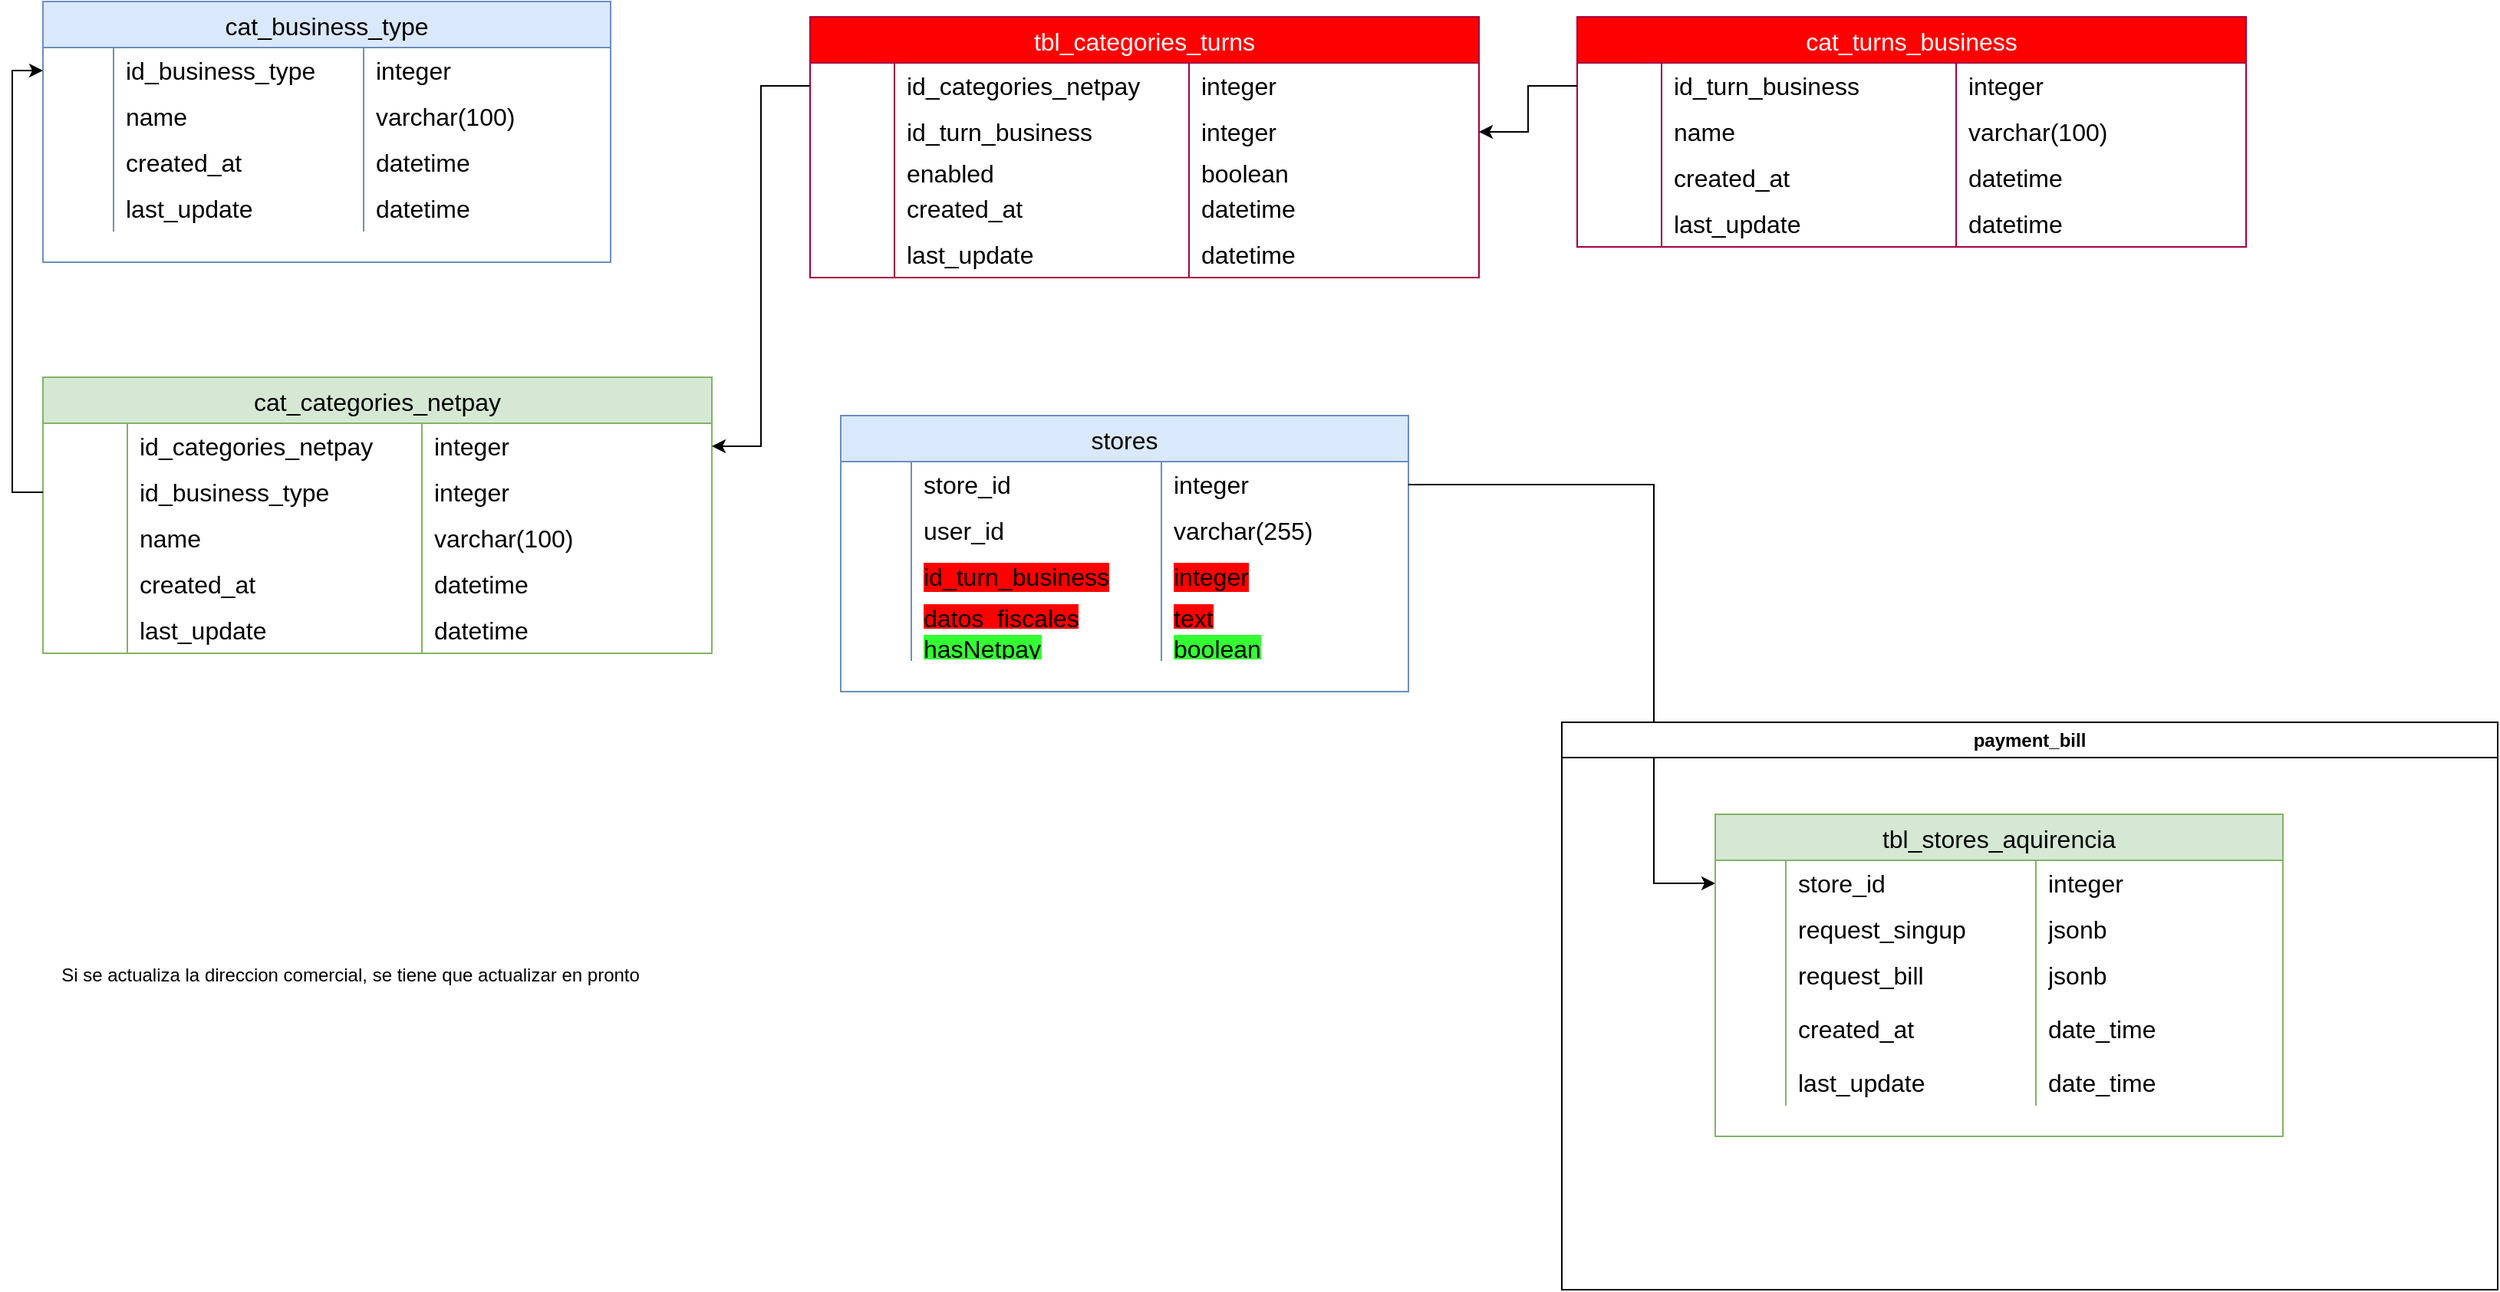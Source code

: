 <mxfile version="24.5.3" type="github">
  <diagram name="Página-1" id="sR-9Ipz1DtobjVX7vWEs">
    <mxGraphModel dx="2304" dy="1246" grid="1" gridSize="10" guides="1" tooltips="1" connect="1" arrows="1" fold="1" page="1" pageScale="1" pageWidth="827" pageHeight="1169" math="0" shadow="0">
      <root>
        <mxCell id="0" />
        <mxCell id="1" parent="0" />
        <mxCell id="05YtGx7H-CWME4nsVqSi-1" value="cat_business_type" style="shape=table;startSize=30;container=1;collapsible=0;childLayout=tableLayout;fixedRows=1;rowLines=0;fontStyle=0;strokeColor=#6c8ebf;fontSize=16;fillColor=#dae8fc;" vertex="1" parent="1">
          <mxGeometry x="40" y="160" width="370" height="170" as="geometry" />
        </mxCell>
        <mxCell id="05YtGx7H-CWME4nsVqSi-2" value="" style="shape=tableRow;horizontal=0;startSize=0;swimlaneHead=0;swimlaneBody=0;top=0;left=0;bottom=0;right=0;collapsible=0;dropTarget=0;fillColor=none;points=[[0,0.5],[1,0.5]];portConstraint=eastwest;strokeColor=inherit;fontSize=16;" vertex="1" parent="05YtGx7H-CWME4nsVqSi-1">
          <mxGeometry y="30" width="370" height="30" as="geometry" />
        </mxCell>
        <mxCell id="05YtGx7H-CWME4nsVqSi-3" value="" style="shape=partialRectangle;html=1;whiteSpace=wrap;connectable=0;fillColor=none;top=0;left=0;bottom=0;right=0;overflow=hidden;pointerEvents=1;strokeColor=inherit;fontSize=16;" vertex="1" parent="05YtGx7H-CWME4nsVqSi-2">
          <mxGeometry width="46" height="30" as="geometry">
            <mxRectangle width="46" height="30" as="alternateBounds" />
          </mxGeometry>
        </mxCell>
        <mxCell id="05YtGx7H-CWME4nsVqSi-4" value="id_business_type" style="shape=partialRectangle;html=1;whiteSpace=wrap;connectable=0;fillColor=none;top=0;left=0;bottom=0;right=0;align=left;spacingLeft=6;overflow=hidden;strokeColor=inherit;fontSize=16;" vertex="1" parent="05YtGx7H-CWME4nsVqSi-2">
          <mxGeometry x="46" width="163" height="30" as="geometry">
            <mxRectangle width="163" height="30" as="alternateBounds" />
          </mxGeometry>
        </mxCell>
        <mxCell id="05YtGx7H-CWME4nsVqSi-11" value="integer" style="shape=partialRectangle;html=1;whiteSpace=wrap;connectable=0;fillColor=none;top=0;left=0;bottom=0;right=0;align=left;spacingLeft=6;overflow=hidden;strokeColor=inherit;fontSize=16;" vertex="1" parent="05YtGx7H-CWME4nsVqSi-2">
          <mxGeometry x="209" width="161" height="30" as="geometry">
            <mxRectangle width="161" height="30" as="alternateBounds" />
          </mxGeometry>
        </mxCell>
        <mxCell id="05YtGx7H-CWME4nsVqSi-5" value="" style="shape=tableRow;horizontal=0;startSize=0;swimlaneHead=0;swimlaneBody=0;top=0;left=0;bottom=0;right=0;collapsible=0;dropTarget=0;fillColor=none;points=[[0,0.5],[1,0.5]];portConstraint=eastwest;strokeColor=inherit;fontSize=16;" vertex="1" parent="05YtGx7H-CWME4nsVqSi-1">
          <mxGeometry y="60" width="370" height="30" as="geometry" />
        </mxCell>
        <mxCell id="05YtGx7H-CWME4nsVqSi-6" value="" style="shape=partialRectangle;html=1;whiteSpace=wrap;connectable=0;fillColor=none;top=0;left=0;bottom=0;right=0;overflow=hidden;strokeColor=inherit;fontSize=16;" vertex="1" parent="05YtGx7H-CWME4nsVqSi-5">
          <mxGeometry width="46" height="30" as="geometry">
            <mxRectangle width="46" height="30" as="alternateBounds" />
          </mxGeometry>
        </mxCell>
        <mxCell id="05YtGx7H-CWME4nsVqSi-7" value="name" style="shape=partialRectangle;html=1;whiteSpace=wrap;connectable=0;fillColor=none;top=0;left=0;bottom=0;right=0;align=left;spacingLeft=6;overflow=hidden;strokeColor=inherit;fontSize=16;" vertex="1" parent="05YtGx7H-CWME4nsVqSi-5">
          <mxGeometry x="46" width="163" height="30" as="geometry">
            <mxRectangle width="163" height="30" as="alternateBounds" />
          </mxGeometry>
        </mxCell>
        <mxCell id="05YtGx7H-CWME4nsVqSi-12" value="varchar(100)" style="shape=partialRectangle;html=1;whiteSpace=wrap;connectable=0;fillColor=none;top=0;left=0;bottom=0;right=0;align=left;spacingLeft=6;overflow=hidden;strokeColor=inherit;fontSize=16;" vertex="1" parent="05YtGx7H-CWME4nsVqSi-5">
          <mxGeometry x="209" width="161" height="30" as="geometry">
            <mxRectangle width="161" height="30" as="alternateBounds" />
          </mxGeometry>
        </mxCell>
        <mxCell id="05YtGx7H-CWME4nsVqSi-8" value="" style="shape=tableRow;horizontal=0;startSize=0;swimlaneHead=0;swimlaneBody=0;top=0;left=0;bottom=0;right=0;collapsible=0;dropTarget=0;fillColor=none;points=[[0,0.5],[1,0.5]];portConstraint=eastwest;strokeColor=inherit;fontSize=16;" vertex="1" parent="05YtGx7H-CWME4nsVqSi-1">
          <mxGeometry y="90" width="370" height="30" as="geometry" />
        </mxCell>
        <mxCell id="05YtGx7H-CWME4nsVqSi-9" value="" style="shape=partialRectangle;html=1;whiteSpace=wrap;connectable=0;fillColor=none;top=0;left=0;bottom=0;right=0;overflow=hidden;strokeColor=inherit;fontSize=16;" vertex="1" parent="05YtGx7H-CWME4nsVqSi-8">
          <mxGeometry width="46" height="30" as="geometry">
            <mxRectangle width="46" height="30" as="alternateBounds" />
          </mxGeometry>
        </mxCell>
        <mxCell id="05YtGx7H-CWME4nsVqSi-10" value="created_at" style="shape=partialRectangle;html=1;whiteSpace=wrap;connectable=0;fillColor=none;top=0;left=0;bottom=0;right=0;align=left;spacingLeft=6;overflow=hidden;strokeColor=inherit;fontSize=16;" vertex="1" parent="05YtGx7H-CWME4nsVqSi-8">
          <mxGeometry x="46" width="163" height="30" as="geometry">
            <mxRectangle width="163" height="30" as="alternateBounds" />
          </mxGeometry>
        </mxCell>
        <mxCell id="05YtGx7H-CWME4nsVqSi-13" value="datetime" style="shape=partialRectangle;html=1;whiteSpace=wrap;connectable=0;fillColor=none;top=0;left=0;bottom=0;right=0;align=left;spacingLeft=6;overflow=hidden;strokeColor=inherit;fontSize=16;" vertex="1" parent="05YtGx7H-CWME4nsVqSi-8">
          <mxGeometry x="209" width="161" height="30" as="geometry">
            <mxRectangle width="161" height="30" as="alternateBounds" />
          </mxGeometry>
        </mxCell>
        <mxCell id="05YtGx7H-CWME4nsVqSi-14" style="shape=tableRow;horizontal=0;startSize=0;swimlaneHead=0;swimlaneBody=0;top=0;left=0;bottom=0;right=0;collapsible=0;dropTarget=0;fillColor=none;points=[[0,0.5],[1,0.5]];portConstraint=eastwest;strokeColor=inherit;fontSize=16;" vertex="1" parent="05YtGx7H-CWME4nsVqSi-1">
          <mxGeometry y="120" width="370" height="30" as="geometry" />
        </mxCell>
        <mxCell id="05YtGx7H-CWME4nsVqSi-15" style="shape=partialRectangle;html=1;whiteSpace=wrap;connectable=0;fillColor=none;top=0;left=0;bottom=0;right=0;overflow=hidden;strokeColor=inherit;fontSize=16;" vertex="1" parent="05YtGx7H-CWME4nsVqSi-14">
          <mxGeometry width="46" height="30" as="geometry">
            <mxRectangle width="46" height="30" as="alternateBounds" />
          </mxGeometry>
        </mxCell>
        <mxCell id="05YtGx7H-CWME4nsVqSi-16" value="last_update" style="shape=partialRectangle;html=1;whiteSpace=wrap;connectable=0;fillColor=none;top=0;left=0;bottom=0;right=0;align=left;spacingLeft=6;overflow=hidden;strokeColor=inherit;fontSize=16;" vertex="1" parent="05YtGx7H-CWME4nsVqSi-14">
          <mxGeometry x="46" width="163" height="30" as="geometry">
            <mxRectangle width="163" height="30" as="alternateBounds" />
          </mxGeometry>
        </mxCell>
        <mxCell id="05YtGx7H-CWME4nsVqSi-17" value="datetime" style="shape=partialRectangle;html=1;whiteSpace=wrap;connectable=0;fillColor=none;top=0;left=0;bottom=0;right=0;align=left;spacingLeft=6;overflow=hidden;strokeColor=inherit;fontSize=16;" vertex="1" parent="05YtGx7H-CWME4nsVqSi-14">
          <mxGeometry x="209" width="161" height="30" as="geometry">
            <mxRectangle width="161" height="30" as="alternateBounds" />
          </mxGeometry>
        </mxCell>
        <mxCell id="05YtGx7H-CWME4nsVqSi-18" value="cat_categories_netpay" style="shape=table;startSize=30;container=1;collapsible=0;childLayout=tableLayout;fixedRows=1;rowLines=0;fontStyle=0;strokeColor=#82b366;fontSize=16;fillColor=#d5e8d4;" vertex="1" parent="1">
          <mxGeometry x="40" y="405" width="436" height="180" as="geometry" />
        </mxCell>
        <mxCell id="05YtGx7H-CWME4nsVqSi-19" value="" style="shape=tableRow;horizontal=0;startSize=0;swimlaneHead=0;swimlaneBody=0;top=0;left=0;bottom=0;right=0;collapsible=0;dropTarget=0;fillColor=none;points=[[0,0.5],[1,0.5]];portConstraint=eastwest;strokeColor=inherit;fontSize=16;" vertex="1" parent="05YtGx7H-CWME4nsVqSi-18">
          <mxGeometry y="30" width="436" height="30" as="geometry" />
        </mxCell>
        <mxCell id="05YtGx7H-CWME4nsVqSi-20" value="" style="shape=partialRectangle;html=1;whiteSpace=wrap;connectable=0;fillColor=none;top=0;left=0;bottom=0;right=0;overflow=hidden;pointerEvents=1;strokeColor=inherit;fontSize=16;" vertex="1" parent="05YtGx7H-CWME4nsVqSi-19">
          <mxGeometry width="55" height="30" as="geometry">
            <mxRectangle width="55" height="30" as="alternateBounds" />
          </mxGeometry>
        </mxCell>
        <mxCell id="05YtGx7H-CWME4nsVqSi-21" value="id_categories_netpay" style="shape=partialRectangle;html=1;whiteSpace=wrap;connectable=0;fillColor=none;top=0;left=0;bottom=0;right=0;align=left;spacingLeft=6;overflow=hidden;strokeColor=inherit;fontSize=16;" vertex="1" parent="05YtGx7H-CWME4nsVqSi-19">
          <mxGeometry x="55" width="192" height="30" as="geometry">
            <mxRectangle width="192" height="30" as="alternateBounds" />
          </mxGeometry>
        </mxCell>
        <mxCell id="05YtGx7H-CWME4nsVqSi-22" value="integer" style="shape=partialRectangle;html=1;whiteSpace=wrap;connectable=0;fillColor=none;top=0;left=0;bottom=0;right=0;align=left;spacingLeft=6;overflow=hidden;strokeColor=inherit;fontSize=16;" vertex="1" parent="05YtGx7H-CWME4nsVqSi-19">
          <mxGeometry x="247" width="189" height="30" as="geometry">
            <mxRectangle width="189" height="30" as="alternateBounds" />
          </mxGeometry>
        </mxCell>
        <mxCell id="05YtGx7H-CWME4nsVqSi-35" style="shape=tableRow;horizontal=0;startSize=0;swimlaneHead=0;swimlaneBody=0;top=0;left=0;bottom=0;right=0;collapsible=0;dropTarget=0;fillColor=none;points=[[0,0.5],[1,0.5]];portConstraint=eastwest;strokeColor=inherit;fontSize=16;" vertex="1" parent="05YtGx7H-CWME4nsVqSi-18">
          <mxGeometry y="60" width="436" height="30" as="geometry" />
        </mxCell>
        <mxCell id="05YtGx7H-CWME4nsVqSi-36" style="shape=partialRectangle;html=1;whiteSpace=wrap;connectable=0;fillColor=none;top=0;left=0;bottom=0;right=0;overflow=hidden;pointerEvents=1;strokeColor=inherit;fontSize=16;" vertex="1" parent="05YtGx7H-CWME4nsVqSi-35">
          <mxGeometry width="55" height="30" as="geometry">
            <mxRectangle width="55" height="30" as="alternateBounds" />
          </mxGeometry>
        </mxCell>
        <mxCell id="05YtGx7H-CWME4nsVqSi-37" value="id_business_type" style="shape=partialRectangle;html=1;whiteSpace=wrap;connectable=0;fillColor=none;top=0;left=0;bottom=0;right=0;align=left;spacingLeft=6;overflow=hidden;strokeColor=inherit;fontSize=16;" vertex="1" parent="05YtGx7H-CWME4nsVqSi-35">
          <mxGeometry x="55" width="192" height="30" as="geometry">
            <mxRectangle width="192" height="30" as="alternateBounds" />
          </mxGeometry>
        </mxCell>
        <mxCell id="05YtGx7H-CWME4nsVqSi-38" value="integer" style="shape=partialRectangle;html=1;whiteSpace=wrap;connectable=0;fillColor=none;top=0;left=0;bottom=0;right=0;align=left;spacingLeft=6;overflow=hidden;strokeColor=inherit;fontSize=16;" vertex="1" parent="05YtGx7H-CWME4nsVqSi-35">
          <mxGeometry x="247" width="189" height="30" as="geometry">
            <mxRectangle width="189" height="30" as="alternateBounds" />
          </mxGeometry>
        </mxCell>
        <mxCell id="05YtGx7H-CWME4nsVqSi-23" value="" style="shape=tableRow;horizontal=0;startSize=0;swimlaneHead=0;swimlaneBody=0;top=0;left=0;bottom=0;right=0;collapsible=0;dropTarget=0;fillColor=none;points=[[0,0.5],[1,0.5]];portConstraint=eastwest;strokeColor=inherit;fontSize=16;" vertex="1" parent="05YtGx7H-CWME4nsVqSi-18">
          <mxGeometry y="90" width="436" height="30" as="geometry" />
        </mxCell>
        <mxCell id="05YtGx7H-CWME4nsVqSi-24" value="" style="shape=partialRectangle;html=1;whiteSpace=wrap;connectable=0;fillColor=none;top=0;left=0;bottom=0;right=0;overflow=hidden;strokeColor=inherit;fontSize=16;" vertex="1" parent="05YtGx7H-CWME4nsVqSi-23">
          <mxGeometry width="55" height="30" as="geometry">
            <mxRectangle width="55" height="30" as="alternateBounds" />
          </mxGeometry>
        </mxCell>
        <mxCell id="05YtGx7H-CWME4nsVqSi-25" value="name" style="shape=partialRectangle;html=1;whiteSpace=wrap;connectable=0;fillColor=none;top=0;left=0;bottom=0;right=0;align=left;spacingLeft=6;overflow=hidden;strokeColor=inherit;fontSize=16;" vertex="1" parent="05YtGx7H-CWME4nsVqSi-23">
          <mxGeometry x="55" width="192" height="30" as="geometry">
            <mxRectangle width="192" height="30" as="alternateBounds" />
          </mxGeometry>
        </mxCell>
        <mxCell id="05YtGx7H-CWME4nsVqSi-26" value="varchar(100)" style="shape=partialRectangle;html=1;whiteSpace=wrap;connectable=0;fillColor=none;top=0;left=0;bottom=0;right=0;align=left;spacingLeft=6;overflow=hidden;strokeColor=inherit;fontSize=16;" vertex="1" parent="05YtGx7H-CWME4nsVqSi-23">
          <mxGeometry x="247" width="189" height="30" as="geometry">
            <mxRectangle width="189" height="30" as="alternateBounds" />
          </mxGeometry>
        </mxCell>
        <mxCell id="05YtGx7H-CWME4nsVqSi-27" value="" style="shape=tableRow;horizontal=0;startSize=0;swimlaneHead=0;swimlaneBody=0;top=0;left=0;bottom=0;right=0;collapsible=0;dropTarget=0;fillColor=none;points=[[0,0.5],[1,0.5]];portConstraint=eastwest;strokeColor=inherit;fontSize=16;" vertex="1" parent="05YtGx7H-CWME4nsVqSi-18">
          <mxGeometry y="120" width="436" height="30" as="geometry" />
        </mxCell>
        <mxCell id="05YtGx7H-CWME4nsVqSi-28" value="" style="shape=partialRectangle;html=1;whiteSpace=wrap;connectable=0;fillColor=none;top=0;left=0;bottom=0;right=0;overflow=hidden;strokeColor=inherit;fontSize=16;" vertex="1" parent="05YtGx7H-CWME4nsVqSi-27">
          <mxGeometry width="55" height="30" as="geometry">
            <mxRectangle width="55" height="30" as="alternateBounds" />
          </mxGeometry>
        </mxCell>
        <mxCell id="05YtGx7H-CWME4nsVqSi-29" value="created_at" style="shape=partialRectangle;html=1;whiteSpace=wrap;connectable=0;fillColor=none;top=0;left=0;bottom=0;right=0;align=left;spacingLeft=6;overflow=hidden;strokeColor=inherit;fontSize=16;" vertex="1" parent="05YtGx7H-CWME4nsVqSi-27">
          <mxGeometry x="55" width="192" height="30" as="geometry">
            <mxRectangle width="192" height="30" as="alternateBounds" />
          </mxGeometry>
        </mxCell>
        <mxCell id="05YtGx7H-CWME4nsVqSi-30" value="datetime" style="shape=partialRectangle;html=1;whiteSpace=wrap;connectable=0;fillColor=none;top=0;left=0;bottom=0;right=0;align=left;spacingLeft=6;overflow=hidden;strokeColor=inherit;fontSize=16;" vertex="1" parent="05YtGx7H-CWME4nsVqSi-27">
          <mxGeometry x="247" width="189" height="30" as="geometry">
            <mxRectangle width="189" height="30" as="alternateBounds" />
          </mxGeometry>
        </mxCell>
        <mxCell id="05YtGx7H-CWME4nsVqSi-31" style="shape=tableRow;horizontal=0;startSize=0;swimlaneHead=0;swimlaneBody=0;top=0;left=0;bottom=0;right=0;collapsible=0;dropTarget=0;fillColor=none;points=[[0,0.5],[1,0.5]];portConstraint=eastwest;strokeColor=inherit;fontSize=16;" vertex="1" parent="05YtGx7H-CWME4nsVqSi-18">
          <mxGeometry y="150" width="436" height="30" as="geometry" />
        </mxCell>
        <mxCell id="05YtGx7H-CWME4nsVqSi-32" style="shape=partialRectangle;html=1;whiteSpace=wrap;connectable=0;fillColor=none;top=0;left=0;bottom=0;right=0;overflow=hidden;strokeColor=inherit;fontSize=16;" vertex="1" parent="05YtGx7H-CWME4nsVqSi-31">
          <mxGeometry width="55" height="30" as="geometry">
            <mxRectangle width="55" height="30" as="alternateBounds" />
          </mxGeometry>
        </mxCell>
        <mxCell id="05YtGx7H-CWME4nsVqSi-33" value="last_update" style="shape=partialRectangle;html=1;whiteSpace=wrap;connectable=0;fillColor=none;top=0;left=0;bottom=0;right=0;align=left;spacingLeft=6;overflow=hidden;strokeColor=inherit;fontSize=16;" vertex="1" parent="05YtGx7H-CWME4nsVqSi-31">
          <mxGeometry x="55" width="192" height="30" as="geometry">
            <mxRectangle width="192" height="30" as="alternateBounds" />
          </mxGeometry>
        </mxCell>
        <mxCell id="05YtGx7H-CWME4nsVqSi-34" value="datetime" style="shape=partialRectangle;html=1;whiteSpace=wrap;connectable=0;fillColor=none;top=0;left=0;bottom=0;right=0;align=left;spacingLeft=6;overflow=hidden;strokeColor=inherit;fontSize=16;" vertex="1" parent="05YtGx7H-CWME4nsVqSi-31">
          <mxGeometry x="247" width="189" height="30" as="geometry">
            <mxRectangle width="189" height="30" as="alternateBounds" />
          </mxGeometry>
        </mxCell>
        <mxCell id="05YtGx7H-CWME4nsVqSi-39" style="edgeStyle=orthogonalEdgeStyle;rounded=0;orthogonalLoop=1;jettySize=auto;html=1;exitX=0;exitY=0.5;exitDx=0;exitDy=0;entryX=0;entryY=0.5;entryDx=0;entryDy=0;" edge="1" parent="1" source="05YtGx7H-CWME4nsVqSi-35" target="05YtGx7H-CWME4nsVqSi-2">
          <mxGeometry relative="1" as="geometry" />
        </mxCell>
        <mxCell id="05YtGx7H-CWME4nsVqSi-40" value="stores" style="shape=table;startSize=30;container=1;collapsible=0;childLayout=tableLayout;fixedRows=1;rowLines=0;fontStyle=0;strokeColor=#6c8ebf;fontSize=16;fillColor=#dae8fc;" vertex="1" parent="1">
          <mxGeometry x="560" y="430" width="370" height="180" as="geometry" />
        </mxCell>
        <mxCell id="05YtGx7H-CWME4nsVqSi-41" value="" style="shape=tableRow;horizontal=0;startSize=0;swimlaneHead=0;swimlaneBody=0;top=0;left=0;bottom=0;right=0;collapsible=0;dropTarget=0;fillColor=none;points=[[0,0.5],[1,0.5]];portConstraint=eastwest;strokeColor=inherit;fontSize=16;" vertex="1" parent="05YtGx7H-CWME4nsVqSi-40">
          <mxGeometry y="30" width="370" height="30" as="geometry" />
        </mxCell>
        <mxCell id="05YtGx7H-CWME4nsVqSi-42" value="" style="shape=partialRectangle;html=1;whiteSpace=wrap;connectable=0;fillColor=none;top=0;left=0;bottom=0;right=0;overflow=hidden;pointerEvents=1;strokeColor=inherit;fontSize=16;" vertex="1" parent="05YtGx7H-CWME4nsVqSi-41">
          <mxGeometry width="46" height="30" as="geometry">
            <mxRectangle width="46" height="30" as="alternateBounds" />
          </mxGeometry>
        </mxCell>
        <mxCell id="05YtGx7H-CWME4nsVqSi-43" value="store_id" style="shape=partialRectangle;html=1;whiteSpace=wrap;connectable=0;fillColor=none;top=0;left=0;bottom=0;right=0;align=left;spacingLeft=6;overflow=hidden;strokeColor=inherit;fontSize=16;" vertex="1" parent="05YtGx7H-CWME4nsVqSi-41">
          <mxGeometry x="46" width="163" height="30" as="geometry">
            <mxRectangle width="163" height="30" as="alternateBounds" />
          </mxGeometry>
        </mxCell>
        <mxCell id="05YtGx7H-CWME4nsVqSi-44" value="integer" style="shape=partialRectangle;html=1;whiteSpace=wrap;connectable=0;fillColor=none;top=0;left=0;bottom=0;right=0;align=left;spacingLeft=6;overflow=hidden;strokeColor=inherit;fontSize=16;" vertex="1" parent="05YtGx7H-CWME4nsVqSi-41">
          <mxGeometry x="209" width="161" height="30" as="geometry">
            <mxRectangle width="161" height="30" as="alternateBounds" />
          </mxGeometry>
        </mxCell>
        <mxCell id="05YtGx7H-CWME4nsVqSi-45" value="" style="shape=tableRow;horizontal=0;startSize=0;swimlaneHead=0;swimlaneBody=0;top=0;left=0;bottom=0;right=0;collapsible=0;dropTarget=0;fillColor=none;points=[[0,0.5],[1,0.5]];portConstraint=eastwest;strokeColor=inherit;fontSize=16;" vertex="1" parent="05YtGx7H-CWME4nsVqSi-40">
          <mxGeometry y="60" width="370" height="30" as="geometry" />
        </mxCell>
        <mxCell id="05YtGx7H-CWME4nsVqSi-46" value="" style="shape=partialRectangle;html=1;whiteSpace=wrap;connectable=0;fillColor=none;top=0;left=0;bottom=0;right=0;overflow=hidden;strokeColor=inherit;fontSize=16;" vertex="1" parent="05YtGx7H-CWME4nsVqSi-45">
          <mxGeometry width="46" height="30" as="geometry">
            <mxRectangle width="46" height="30" as="alternateBounds" />
          </mxGeometry>
        </mxCell>
        <mxCell id="05YtGx7H-CWME4nsVqSi-47" value="user_id" style="shape=partialRectangle;html=1;whiteSpace=wrap;connectable=0;fillColor=none;top=0;left=0;bottom=0;right=0;align=left;spacingLeft=6;overflow=hidden;strokeColor=inherit;fontSize=16;" vertex="1" parent="05YtGx7H-CWME4nsVqSi-45">
          <mxGeometry x="46" width="163" height="30" as="geometry">
            <mxRectangle width="163" height="30" as="alternateBounds" />
          </mxGeometry>
        </mxCell>
        <mxCell id="05YtGx7H-CWME4nsVqSi-48" value="varchar(255)" style="shape=partialRectangle;html=1;whiteSpace=wrap;connectable=0;fillColor=none;top=0;left=0;bottom=0;right=0;align=left;spacingLeft=6;overflow=hidden;strokeColor=inherit;fontSize=16;" vertex="1" parent="05YtGx7H-CWME4nsVqSi-45">
          <mxGeometry x="209" width="161" height="30" as="geometry">
            <mxRectangle width="161" height="30" as="alternateBounds" />
          </mxGeometry>
        </mxCell>
        <mxCell id="05YtGx7H-CWME4nsVqSi-53" style="shape=tableRow;horizontal=0;startSize=0;swimlaneHead=0;swimlaneBody=0;top=0;left=0;bottom=0;right=0;collapsible=0;dropTarget=0;fillColor=none;points=[[0,0.5],[1,0.5]];portConstraint=eastwest;strokeColor=inherit;fontSize=16;" vertex="1" parent="05YtGx7H-CWME4nsVqSi-40">
          <mxGeometry y="90" width="370" height="30" as="geometry" />
        </mxCell>
        <mxCell id="05YtGx7H-CWME4nsVqSi-54" style="shape=partialRectangle;html=1;whiteSpace=wrap;connectable=0;fillColor=none;top=0;left=0;bottom=0;right=0;overflow=hidden;strokeColor=inherit;fontSize=16;" vertex="1" parent="05YtGx7H-CWME4nsVqSi-53">
          <mxGeometry width="46" height="30" as="geometry">
            <mxRectangle width="46" height="30" as="alternateBounds" />
          </mxGeometry>
        </mxCell>
        <mxCell id="05YtGx7H-CWME4nsVqSi-55" value="id_turn_business" style="shape=partialRectangle;html=1;whiteSpace=wrap;connectable=0;fillColor=none;top=0;left=0;bottom=0;right=0;align=left;spacingLeft=6;overflow=hidden;strokeColor=inherit;fontSize=16;fillStyle=auto;strokeWidth=2;spacing=2;labelBackgroundColor=#FF0000;" vertex="1" parent="05YtGx7H-CWME4nsVqSi-53">
          <mxGeometry x="46" width="163" height="30" as="geometry">
            <mxRectangle width="163" height="30" as="alternateBounds" />
          </mxGeometry>
        </mxCell>
        <mxCell id="05YtGx7H-CWME4nsVqSi-56" value="&lt;div&gt;integer&lt;/div&gt;" style="shape=partialRectangle;html=1;whiteSpace=wrap;connectable=0;fillColor=none;top=0;left=0;bottom=0;right=0;align=left;spacingLeft=6;overflow=hidden;strokeColor=inherit;fontSize=16;fillStyle=auto;strokeWidth=2;spacing=2;labelBackgroundColor=#FF0000;" vertex="1" parent="05YtGx7H-CWME4nsVqSi-53">
          <mxGeometry x="209" width="161" height="30" as="geometry">
            <mxRectangle width="161" height="30" as="alternateBounds" />
          </mxGeometry>
        </mxCell>
        <mxCell id="05YtGx7H-CWME4nsVqSi-129" style="shape=tableRow;horizontal=0;startSize=0;swimlaneHead=0;swimlaneBody=0;top=0;left=0;bottom=0;right=0;collapsible=0;dropTarget=0;fillColor=none;points=[[0,0.5],[1,0.5]];portConstraint=eastwest;strokeColor=inherit;fontSize=16;" vertex="1" parent="05YtGx7H-CWME4nsVqSi-40">
          <mxGeometry y="120" width="370" height="20" as="geometry" />
        </mxCell>
        <mxCell id="05YtGx7H-CWME4nsVqSi-130" style="shape=partialRectangle;html=1;whiteSpace=wrap;connectable=0;fillColor=none;top=0;left=0;bottom=0;right=0;overflow=hidden;strokeColor=inherit;fontSize=16;" vertex="1" parent="05YtGx7H-CWME4nsVqSi-129">
          <mxGeometry width="46" height="20" as="geometry">
            <mxRectangle width="46" height="20" as="alternateBounds" />
          </mxGeometry>
        </mxCell>
        <mxCell id="05YtGx7H-CWME4nsVqSi-131" value="datos_fiscales" style="shape=partialRectangle;html=1;whiteSpace=wrap;connectable=0;fillColor=none;top=0;left=0;bottom=0;right=0;align=left;spacingLeft=6;overflow=hidden;strokeColor=inherit;fontSize=16;fillStyle=auto;strokeWidth=2;spacing=2;labelBackgroundColor=#FF0000;" vertex="1" parent="05YtGx7H-CWME4nsVqSi-129">
          <mxGeometry x="46" width="163" height="20" as="geometry">
            <mxRectangle width="163" height="20" as="alternateBounds" />
          </mxGeometry>
        </mxCell>
        <mxCell id="05YtGx7H-CWME4nsVqSi-132" value="text" style="shape=partialRectangle;html=1;whiteSpace=wrap;connectable=0;fillColor=none;top=0;left=0;bottom=0;right=0;align=left;spacingLeft=6;overflow=hidden;strokeColor=inherit;fontSize=16;fillStyle=auto;strokeWidth=2;spacing=2;labelBackgroundColor=#FF0000;" vertex="1" parent="05YtGx7H-CWME4nsVqSi-129">
          <mxGeometry x="209" width="161" height="20" as="geometry">
            <mxRectangle width="161" height="20" as="alternateBounds" />
          </mxGeometry>
        </mxCell>
        <mxCell id="05YtGx7H-CWME4nsVqSi-133" style="shape=tableRow;horizontal=0;startSize=0;swimlaneHead=0;swimlaneBody=0;top=0;left=0;bottom=0;right=0;collapsible=0;dropTarget=0;fillColor=none;points=[[0,0.5],[1,0.5]];portConstraint=eastwest;strokeColor=inherit;fontSize=16;" vertex="1" parent="05YtGx7H-CWME4nsVqSi-40">
          <mxGeometry y="140" width="370" height="20" as="geometry" />
        </mxCell>
        <mxCell id="05YtGx7H-CWME4nsVqSi-134" style="shape=partialRectangle;html=1;whiteSpace=wrap;connectable=0;fillColor=none;top=0;left=0;bottom=0;right=0;overflow=hidden;strokeColor=inherit;fontSize=16;" vertex="1" parent="05YtGx7H-CWME4nsVqSi-133">
          <mxGeometry width="46" height="20" as="geometry">
            <mxRectangle width="46" height="20" as="alternateBounds" />
          </mxGeometry>
        </mxCell>
        <mxCell id="05YtGx7H-CWME4nsVqSi-135" value="hasNetpay" style="shape=partialRectangle;html=1;whiteSpace=wrap;connectable=0;fillColor=none;top=0;left=0;bottom=0;right=0;align=left;spacingLeft=6;overflow=hidden;strokeColor=inherit;fontSize=16;fillStyle=hatch;strokeWidth=3;spacing=2;labelBackgroundColor=#33FF33;" vertex="1" parent="05YtGx7H-CWME4nsVqSi-133">
          <mxGeometry x="46" width="163" height="20" as="geometry">
            <mxRectangle width="163" height="20" as="alternateBounds" />
          </mxGeometry>
        </mxCell>
        <mxCell id="05YtGx7H-CWME4nsVqSi-136" value="boolean" style="shape=partialRectangle;html=1;whiteSpace=wrap;connectable=0;fillColor=none;top=0;left=0;bottom=0;right=0;align=left;spacingLeft=6;overflow=hidden;strokeColor=inherit;fontSize=16;fillStyle=hatch;strokeWidth=3;spacing=2;labelBackgroundColor=#33FF33;" vertex="1" parent="05YtGx7H-CWME4nsVqSi-133">
          <mxGeometry x="209" width="161" height="20" as="geometry">
            <mxRectangle width="161" height="20" as="alternateBounds" />
          </mxGeometry>
        </mxCell>
        <mxCell id="05YtGx7H-CWME4nsVqSi-78" value="cat_turns_business" style="shape=table;startSize=30;container=1;collapsible=0;childLayout=tableLayout;fixedRows=1;rowLines=0;fontStyle=0;strokeColor=#A50040;fontSize=16;fillColor=#FF0000;fontColor=#ffffff;" vertex="1" parent="1">
          <mxGeometry x="1040" y="170" width="436" height="150" as="geometry" />
        </mxCell>
        <mxCell id="05YtGx7H-CWME4nsVqSi-79" value="" style="shape=tableRow;horizontal=0;startSize=0;swimlaneHead=0;swimlaneBody=0;top=0;left=0;bottom=0;right=0;collapsible=0;dropTarget=0;fillColor=none;points=[[0,0.5],[1,0.5]];portConstraint=eastwest;strokeColor=inherit;fontSize=16;" vertex="1" parent="05YtGx7H-CWME4nsVqSi-78">
          <mxGeometry y="30" width="436" height="30" as="geometry" />
        </mxCell>
        <mxCell id="05YtGx7H-CWME4nsVqSi-80" value="" style="shape=partialRectangle;html=1;whiteSpace=wrap;connectable=0;fillColor=none;top=0;left=0;bottom=0;right=0;overflow=hidden;pointerEvents=1;strokeColor=inherit;fontSize=16;" vertex="1" parent="05YtGx7H-CWME4nsVqSi-79">
          <mxGeometry width="55" height="30" as="geometry">
            <mxRectangle width="55" height="30" as="alternateBounds" />
          </mxGeometry>
        </mxCell>
        <mxCell id="05YtGx7H-CWME4nsVqSi-81" value="id_turn_business" style="shape=partialRectangle;html=1;whiteSpace=wrap;connectable=0;fillColor=none;top=0;left=0;bottom=0;right=0;align=left;spacingLeft=6;overflow=hidden;strokeColor=inherit;fontSize=16;" vertex="1" parent="05YtGx7H-CWME4nsVqSi-79">
          <mxGeometry x="55" width="192" height="30" as="geometry">
            <mxRectangle width="192" height="30" as="alternateBounds" />
          </mxGeometry>
        </mxCell>
        <mxCell id="05YtGx7H-CWME4nsVqSi-82" value="integer" style="shape=partialRectangle;html=1;whiteSpace=wrap;connectable=0;fillColor=none;top=0;left=0;bottom=0;right=0;align=left;spacingLeft=6;overflow=hidden;strokeColor=inherit;fontSize=16;" vertex="1" parent="05YtGx7H-CWME4nsVqSi-79">
          <mxGeometry x="247" width="189" height="30" as="geometry">
            <mxRectangle width="189" height="30" as="alternateBounds" />
          </mxGeometry>
        </mxCell>
        <mxCell id="05YtGx7H-CWME4nsVqSi-83" style="shape=tableRow;horizontal=0;startSize=0;swimlaneHead=0;swimlaneBody=0;top=0;left=0;bottom=0;right=0;collapsible=0;dropTarget=0;fillColor=none;points=[[0,0.5],[1,0.5]];portConstraint=eastwest;strokeColor=inherit;fontSize=16;" vertex="1" parent="05YtGx7H-CWME4nsVqSi-78">
          <mxGeometry y="60" width="436" height="30" as="geometry" />
        </mxCell>
        <mxCell id="05YtGx7H-CWME4nsVqSi-84" style="shape=partialRectangle;html=1;whiteSpace=wrap;connectable=0;fillColor=none;top=0;left=0;bottom=0;right=0;overflow=hidden;pointerEvents=1;strokeColor=inherit;fontSize=16;" vertex="1" parent="05YtGx7H-CWME4nsVqSi-83">
          <mxGeometry width="55" height="30" as="geometry">
            <mxRectangle width="55" height="30" as="alternateBounds" />
          </mxGeometry>
        </mxCell>
        <mxCell id="05YtGx7H-CWME4nsVqSi-85" value="name" style="shape=partialRectangle;html=1;whiteSpace=wrap;connectable=0;fillColor=none;top=0;left=0;bottom=0;right=0;align=left;spacingLeft=6;overflow=hidden;strokeColor=inherit;fontSize=16;" vertex="1" parent="05YtGx7H-CWME4nsVqSi-83">
          <mxGeometry x="55" width="192" height="30" as="geometry">
            <mxRectangle width="192" height="30" as="alternateBounds" />
          </mxGeometry>
        </mxCell>
        <mxCell id="05YtGx7H-CWME4nsVqSi-86" value="varchar(100)" style="shape=partialRectangle;html=1;whiteSpace=wrap;connectable=0;fillColor=none;top=0;left=0;bottom=0;right=0;align=left;spacingLeft=6;overflow=hidden;strokeColor=inherit;fontSize=16;" vertex="1" parent="05YtGx7H-CWME4nsVqSi-83">
          <mxGeometry x="247" width="189" height="30" as="geometry">
            <mxRectangle width="189" height="30" as="alternateBounds" />
          </mxGeometry>
        </mxCell>
        <mxCell id="05YtGx7H-CWME4nsVqSi-91" value="" style="shape=tableRow;horizontal=0;startSize=0;swimlaneHead=0;swimlaneBody=0;top=0;left=0;bottom=0;right=0;collapsible=0;dropTarget=0;fillColor=none;points=[[0,0.5],[1,0.5]];portConstraint=eastwest;strokeColor=inherit;fontSize=16;" vertex="1" parent="05YtGx7H-CWME4nsVqSi-78">
          <mxGeometry y="90" width="436" height="30" as="geometry" />
        </mxCell>
        <mxCell id="05YtGx7H-CWME4nsVqSi-92" value="" style="shape=partialRectangle;html=1;whiteSpace=wrap;connectable=0;fillColor=none;top=0;left=0;bottom=0;right=0;overflow=hidden;strokeColor=inherit;fontSize=16;" vertex="1" parent="05YtGx7H-CWME4nsVqSi-91">
          <mxGeometry width="55" height="30" as="geometry">
            <mxRectangle width="55" height="30" as="alternateBounds" />
          </mxGeometry>
        </mxCell>
        <mxCell id="05YtGx7H-CWME4nsVqSi-93" value="created_at" style="shape=partialRectangle;html=1;whiteSpace=wrap;connectable=0;fillColor=none;top=0;left=0;bottom=0;right=0;align=left;spacingLeft=6;overflow=hidden;strokeColor=inherit;fontSize=16;" vertex="1" parent="05YtGx7H-CWME4nsVqSi-91">
          <mxGeometry x="55" width="192" height="30" as="geometry">
            <mxRectangle width="192" height="30" as="alternateBounds" />
          </mxGeometry>
        </mxCell>
        <mxCell id="05YtGx7H-CWME4nsVqSi-94" value="datetime" style="shape=partialRectangle;html=1;whiteSpace=wrap;connectable=0;fillColor=none;top=0;left=0;bottom=0;right=0;align=left;spacingLeft=6;overflow=hidden;strokeColor=inherit;fontSize=16;" vertex="1" parent="05YtGx7H-CWME4nsVqSi-91">
          <mxGeometry x="247" width="189" height="30" as="geometry">
            <mxRectangle width="189" height="30" as="alternateBounds" />
          </mxGeometry>
        </mxCell>
        <mxCell id="05YtGx7H-CWME4nsVqSi-95" style="shape=tableRow;horizontal=0;startSize=0;swimlaneHead=0;swimlaneBody=0;top=0;left=0;bottom=0;right=0;collapsible=0;dropTarget=0;fillColor=none;points=[[0,0.5],[1,0.5]];portConstraint=eastwest;strokeColor=inherit;fontSize=16;" vertex="1" parent="05YtGx7H-CWME4nsVqSi-78">
          <mxGeometry y="120" width="436" height="30" as="geometry" />
        </mxCell>
        <mxCell id="05YtGx7H-CWME4nsVqSi-96" style="shape=partialRectangle;html=1;whiteSpace=wrap;connectable=0;fillColor=none;top=0;left=0;bottom=0;right=0;overflow=hidden;strokeColor=inherit;fontSize=16;" vertex="1" parent="05YtGx7H-CWME4nsVqSi-95">
          <mxGeometry width="55" height="30" as="geometry">
            <mxRectangle width="55" height="30" as="alternateBounds" />
          </mxGeometry>
        </mxCell>
        <mxCell id="05YtGx7H-CWME4nsVqSi-97" value="last_update" style="shape=partialRectangle;html=1;whiteSpace=wrap;connectable=0;fillColor=none;top=0;left=0;bottom=0;right=0;align=left;spacingLeft=6;overflow=hidden;strokeColor=inherit;fontSize=16;" vertex="1" parent="05YtGx7H-CWME4nsVqSi-95">
          <mxGeometry x="55" width="192" height="30" as="geometry">
            <mxRectangle width="192" height="30" as="alternateBounds" />
          </mxGeometry>
        </mxCell>
        <mxCell id="05YtGx7H-CWME4nsVqSi-98" value="datetime" style="shape=partialRectangle;html=1;whiteSpace=wrap;connectable=0;fillColor=none;top=0;left=0;bottom=0;right=0;align=left;spacingLeft=6;overflow=hidden;strokeColor=inherit;fontSize=16;" vertex="1" parent="05YtGx7H-CWME4nsVqSi-95">
          <mxGeometry x="247" width="189" height="30" as="geometry">
            <mxRectangle width="189" height="30" as="alternateBounds" />
          </mxGeometry>
        </mxCell>
        <mxCell id="05YtGx7H-CWME4nsVqSi-99" value="tbl_categories_turns" style="shape=table;startSize=30;container=1;collapsible=0;childLayout=tableLayout;fixedRows=1;rowLines=0;fontStyle=0;strokeColor=#A50040;fontSize=16;fillColor=#FF0000;fontColor=#ffffff;" vertex="1" parent="1">
          <mxGeometry x="540" y="170" width="436" height="170" as="geometry" />
        </mxCell>
        <mxCell id="05YtGx7H-CWME4nsVqSi-100" value="" style="shape=tableRow;horizontal=0;startSize=0;swimlaneHead=0;swimlaneBody=0;top=0;left=0;bottom=0;right=0;collapsible=0;dropTarget=0;fillColor=none;points=[[0,0.5],[1,0.5]];portConstraint=eastwest;strokeColor=inherit;fontSize=16;" vertex="1" parent="05YtGx7H-CWME4nsVqSi-99">
          <mxGeometry y="30" width="436" height="30" as="geometry" />
        </mxCell>
        <mxCell id="05YtGx7H-CWME4nsVqSi-101" value="" style="shape=partialRectangle;html=1;whiteSpace=wrap;connectable=0;fillColor=none;top=0;left=0;bottom=0;right=0;overflow=hidden;pointerEvents=1;strokeColor=inherit;fontSize=16;" vertex="1" parent="05YtGx7H-CWME4nsVqSi-100">
          <mxGeometry width="55" height="30" as="geometry">
            <mxRectangle width="55" height="30" as="alternateBounds" />
          </mxGeometry>
        </mxCell>
        <mxCell id="05YtGx7H-CWME4nsVqSi-102" value="id_categories_netpay" style="shape=partialRectangle;html=1;whiteSpace=wrap;connectable=0;fillColor=none;top=0;left=0;bottom=0;right=0;align=left;spacingLeft=6;overflow=hidden;strokeColor=inherit;fontSize=16;" vertex="1" parent="05YtGx7H-CWME4nsVqSi-100">
          <mxGeometry x="55" width="192" height="30" as="geometry">
            <mxRectangle width="192" height="30" as="alternateBounds" />
          </mxGeometry>
        </mxCell>
        <mxCell id="05YtGx7H-CWME4nsVqSi-103" value="integer" style="shape=partialRectangle;html=1;whiteSpace=wrap;connectable=0;fillColor=none;top=0;left=0;bottom=0;right=0;align=left;spacingLeft=6;overflow=hidden;strokeColor=inherit;fontSize=16;" vertex="1" parent="05YtGx7H-CWME4nsVqSi-100">
          <mxGeometry x="247" width="189" height="30" as="geometry">
            <mxRectangle width="189" height="30" as="alternateBounds" />
          </mxGeometry>
        </mxCell>
        <mxCell id="05YtGx7H-CWME4nsVqSi-104" style="shape=tableRow;horizontal=0;startSize=0;swimlaneHead=0;swimlaneBody=0;top=0;left=0;bottom=0;right=0;collapsible=0;dropTarget=0;fillColor=none;points=[[0,0.5],[1,0.5]];portConstraint=eastwest;strokeColor=inherit;fontSize=16;" vertex="1" parent="05YtGx7H-CWME4nsVqSi-99">
          <mxGeometry y="60" width="436" height="30" as="geometry" />
        </mxCell>
        <mxCell id="05YtGx7H-CWME4nsVqSi-105" style="shape=partialRectangle;html=1;whiteSpace=wrap;connectable=0;fillColor=none;top=0;left=0;bottom=0;right=0;overflow=hidden;pointerEvents=1;strokeColor=inherit;fontSize=16;" vertex="1" parent="05YtGx7H-CWME4nsVqSi-104">
          <mxGeometry width="55" height="30" as="geometry">
            <mxRectangle width="55" height="30" as="alternateBounds" />
          </mxGeometry>
        </mxCell>
        <mxCell id="05YtGx7H-CWME4nsVqSi-106" value="id_turn_business" style="shape=partialRectangle;html=1;whiteSpace=wrap;connectable=0;fillColor=none;top=0;left=0;bottom=0;right=0;align=left;spacingLeft=6;overflow=hidden;strokeColor=inherit;fontSize=16;" vertex="1" parent="05YtGx7H-CWME4nsVqSi-104">
          <mxGeometry x="55" width="192" height="30" as="geometry">
            <mxRectangle width="192" height="30" as="alternateBounds" />
          </mxGeometry>
        </mxCell>
        <mxCell id="05YtGx7H-CWME4nsVqSi-107" value="integer" style="shape=partialRectangle;html=1;whiteSpace=wrap;connectable=0;fillColor=none;top=0;left=0;bottom=0;right=0;align=left;spacingLeft=6;overflow=hidden;strokeColor=inherit;fontSize=16;" vertex="1" parent="05YtGx7H-CWME4nsVqSi-104">
          <mxGeometry x="247" width="189" height="30" as="geometry">
            <mxRectangle width="189" height="30" as="alternateBounds" />
          </mxGeometry>
        </mxCell>
        <mxCell id="05YtGx7H-CWME4nsVqSi-108" value="" style="shape=tableRow;horizontal=0;startSize=0;swimlaneHead=0;swimlaneBody=0;top=0;left=0;bottom=0;right=0;collapsible=0;dropTarget=0;fillColor=none;points=[[0,0.5],[1,0.5]];portConstraint=eastwest;strokeColor=inherit;fontSize=16;" vertex="1" parent="05YtGx7H-CWME4nsVqSi-99">
          <mxGeometry y="90" width="436" height="20" as="geometry" />
        </mxCell>
        <mxCell id="05YtGx7H-CWME4nsVqSi-109" value="" style="shape=partialRectangle;html=1;whiteSpace=wrap;connectable=0;fillColor=none;top=0;left=0;bottom=0;right=0;overflow=hidden;strokeColor=inherit;fontSize=16;" vertex="1" parent="05YtGx7H-CWME4nsVqSi-108">
          <mxGeometry width="55" height="20" as="geometry">
            <mxRectangle width="55" height="20" as="alternateBounds" />
          </mxGeometry>
        </mxCell>
        <mxCell id="05YtGx7H-CWME4nsVqSi-110" value="enabled" style="shape=partialRectangle;html=1;whiteSpace=wrap;connectable=0;fillColor=none;top=0;left=0;bottom=0;right=0;align=left;spacingLeft=6;overflow=hidden;strokeColor=inherit;fontSize=16;" vertex="1" parent="05YtGx7H-CWME4nsVqSi-108">
          <mxGeometry x="55" width="192" height="20" as="geometry">
            <mxRectangle width="192" height="20" as="alternateBounds" />
          </mxGeometry>
        </mxCell>
        <mxCell id="05YtGx7H-CWME4nsVqSi-111" value="boolean" style="shape=partialRectangle;html=1;whiteSpace=wrap;connectable=0;fillColor=none;top=0;left=0;bottom=0;right=0;align=left;spacingLeft=6;overflow=hidden;strokeColor=inherit;fontSize=16;" vertex="1" parent="05YtGx7H-CWME4nsVqSi-108">
          <mxGeometry x="247" width="189" height="20" as="geometry">
            <mxRectangle width="189" height="20" as="alternateBounds" />
          </mxGeometry>
        </mxCell>
        <mxCell id="05YtGx7H-CWME4nsVqSi-112" value="" style="shape=tableRow;horizontal=0;startSize=0;swimlaneHead=0;swimlaneBody=0;top=0;left=0;bottom=0;right=0;collapsible=0;dropTarget=0;fillColor=none;points=[[0,0.5],[1,0.5]];portConstraint=eastwest;strokeColor=inherit;fontSize=16;" vertex="1" parent="05YtGx7H-CWME4nsVqSi-99">
          <mxGeometry y="110" width="436" height="30" as="geometry" />
        </mxCell>
        <mxCell id="05YtGx7H-CWME4nsVqSi-113" value="" style="shape=partialRectangle;html=1;whiteSpace=wrap;connectable=0;fillColor=none;top=0;left=0;bottom=0;right=0;overflow=hidden;strokeColor=inherit;fontSize=16;" vertex="1" parent="05YtGx7H-CWME4nsVqSi-112">
          <mxGeometry width="55" height="30" as="geometry">
            <mxRectangle width="55" height="30" as="alternateBounds" />
          </mxGeometry>
        </mxCell>
        <mxCell id="05YtGx7H-CWME4nsVqSi-114" value="created_at" style="shape=partialRectangle;html=1;whiteSpace=wrap;connectable=0;fillColor=none;top=0;left=0;bottom=0;right=0;align=left;spacingLeft=6;overflow=hidden;strokeColor=inherit;fontSize=16;" vertex="1" parent="05YtGx7H-CWME4nsVqSi-112">
          <mxGeometry x="55" width="192" height="30" as="geometry">
            <mxRectangle width="192" height="30" as="alternateBounds" />
          </mxGeometry>
        </mxCell>
        <mxCell id="05YtGx7H-CWME4nsVqSi-115" value="datetime" style="shape=partialRectangle;html=1;whiteSpace=wrap;connectable=0;fillColor=none;top=0;left=0;bottom=0;right=0;align=left;spacingLeft=6;overflow=hidden;strokeColor=inherit;fontSize=16;" vertex="1" parent="05YtGx7H-CWME4nsVqSi-112">
          <mxGeometry x="247" width="189" height="30" as="geometry">
            <mxRectangle width="189" height="30" as="alternateBounds" />
          </mxGeometry>
        </mxCell>
        <mxCell id="05YtGx7H-CWME4nsVqSi-116" style="shape=tableRow;horizontal=0;startSize=0;swimlaneHead=0;swimlaneBody=0;top=0;left=0;bottom=0;right=0;collapsible=0;dropTarget=0;fillColor=none;points=[[0,0.5],[1,0.5]];portConstraint=eastwest;strokeColor=inherit;fontSize=16;" vertex="1" parent="05YtGx7H-CWME4nsVqSi-99">
          <mxGeometry y="140" width="436" height="30" as="geometry" />
        </mxCell>
        <mxCell id="05YtGx7H-CWME4nsVqSi-117" style="shape=partialRectangle;html=1;whiteSpace=wrap;connectable=0;fillColor=none;top=0;left=0;bottom=0;right=0;overflow=hidden;strokeColor=inherit;fontSize=16;" vertex="1" parent="05YtGx7H-CWME4nsVqSi-116">
          <mxGeometry width="55" height="30" as="geometry">
            <mxRectangle width="55" height="30" as="alternateBounds" />
          </mxGeometry>
        </mxCell>
        <mxCell id="05YtGx7H-CWME4nsVqSi-118" value="last_update" style="shape=partialRectangle;html=1;whiteSpace=wrap;connectable=0;fillColor=none;top=0;left=0;bottom=0;right=0;align=left;spacingLeft=6;overflow=hidden;strokeColor=inherit;fontSize=16;" vertex="1" parent="05YtGx7H-CWME4nsVqSi-116">
          <mxGeometry x="55" width="192" height="30" as="geometry">
            <mxRectangle width="192" height="30" as="alternateBounds" />
          </mxGeometry>
        </mxCell>
        <mxCell id="05YtGx7H-CWME4nsVqSi-119" value="datetime" style="shape=partialRectangle;html=1;whiteSpace=wrap;connectable=0;fillColor=none;top=0;left=0;bottom=0;right=0;align=left;spacingLeft=6;overflow=hidden;strokeColor=inherit;fontSize=16;" vertex="1" parent="05YtGx7H-CWME4nsVqSi-116">
          <mxGeometry x="247" width="189" height="30" as="geometry">
            <mxRectangle width="189" height="30" as="alternateBounds" />
          </mxGeometry>
        </mxCell>
        <mxCell id="05YtGx7H-CWME4nsVqSi-120" style="edgeStyle=orthogonalEdgeStyle;rounded=0;orthogonalLoop=1;jettySize=auto;html=1;exitX=0;exitY=0.5;exitDx=0;exitDy=0;" edge="1" parent="1" source="05YtGx7H-CWME4nsVqSi-100" target="05YtGx7H-CWME4nsVqSi-19">
          <mxGeometry relative="1" as="geometry" />
        </mxCell>
        <mxCell id="05YtGx7H-CWME4nsVqSi-121" style="edgeStyle=orthogonalEdgeStyle;rounded=0;orthogonalLoop=1;jettySize=auto;html=1;exitX=0;exitY=0.5;exitDx=0;exitDy=0;" edge="1" parent="1" source="05YtGx7H-CWME4nsVqSi-79" target="05YtGx7H-CWME4nsVqSi-104">
          <mxGeometry relative="1" as="geometry" />
        </mxCell>
        <mxCell id="05YtGx7H-CWME4nsVqSi-126" style="edgeStyle=orthogonalEdgeStyle;rounded=0;orthogonalLoop=1;jettySize=auto;html=1;exitX=1;exitY=0.5;exitDx=0;exitDy=0;" edge="1" parent="1" source="05YtGx7H-CWME4nsVqSi-41" target="05YtGx7H-CWME4nsVqSi-58">
          <mxGeometry relative="1" as="geometry">
            <Array as="points">
              <mxPoint x="1090" y="475" />
              <mxPoint x="1090" y="735" />
            </Array>
          </mxGeometry>
        </mxCell>
        <mxCell id="05YtGx7H-CWME4nsVqSi-127" value="payment_bill" style="swimlane;whiteSpace=wrap;html=1;" vertex="1" parent="1">
          <mxGeometry x="1030" y="630" width="610" height="370" as="geometry" />
        </mxCell>
        <mxCell id="05YtGx7H-CWME4nsVqSi-57" value="tbl_stores_aquirencia" style="shape=table;startSize=30;container=1;collapsible=0;childLayout=tableLayout;fixedRows=1;rowLines=0;fontStyle=0;strokeColor=#82b366;fontSize=16;fillColor=#d5e8d4;" vertex="1" parent="05YtGx7H-CWME4nsVqSi-127">
          <mxGeometry x="100" y="60" width="370" height="210" as="geometry" />
        </mxCell>
        <mxCell id="05YtGx7H-CWME4nsVqSi-58" value="" style="shape=tableRow;horizontal=0;startSize=0;swimlaneHead=0;swimlaneBody=0;top=0;left=0;bottom=0;right=0;collapsible=0;dropTarget=0;fillColor=none;points=[[0,0.5],[1,0.5]];portConstraint=eastwest;strokeColor=inherit;fontSize=16;" vertex="1" parent="05YtGx7H-CWME4nsVqSi-57">
          <mxGeometry y="30" width="370" height="30" as="geometry" />
        </mxCell>
        <mxCell id="05YtGx7H-CWME4nsVqSi-59" value="" style="shape=partialRectangle;html=1;whiteSpace=wrap;connectable=0;fillColor=none;top=0;left=0;bottom=0;right=0;overflow=hidden;pointerEvents=1;strokeColor=inherit;fontSize=16;" vertex="1" parent="05YtGx7H-CWME4nsVqSi-58">
          <mxGeometry width="46" height="30" as="geometry">
            <mxRectangle width="46" height="30" as="alternateBounds" />
          </mxGeometry>
        </mxCell>
        <mxCell id="05YtGx7H-CWME4nsVqSi-60" value="store_id" style="shape=partialRectangle;html=1;whiteSpace=wrap;connectable=0;fillColor=none;top=0;left=0;bottom=0;right=0;align=left;spacingLeft=6;overflow=hidden;strokeColor=inherit;fontSize=16;" vertex="1" parent="05YtGx7H-CWME4nsVqSi-58">
          <mxGeometry x="46" width="163" height="30" as="geometry">
            <mxRectangle width="163" height="30" as="alternateBounds" />
          </mxGeometry>
        </mxCell>
        <mxCell id="05YtGx7H-CWME4nsVqSi-61" value="integer" style="shape=partialRectangle;html=1;whiteSpace=wrap;connectable=0;fillColor=none;top=0;left=0;bottom=0;right=0;align=left;spacingLeft=6;overflow=hidden;strokeColor=inherit;fontSize=16;" vertex="1" parent="05YtGx7H-CWME4nsVqSi-58">
          <mxGeometry x="209" width="161" height="30" as="geometry">
            <mxRectangle width="161" height="30" as="alternateBounds" />
          </mxGeometry>
        </mxCell>
        <mxCell id="05YtGx7H-CWME4nsVqSi-62" value="" style="shape=tableRow;horizontal=0;startSize=0;swimlaneHead=0;swimlaneBody=0;top=0;left=0;bottom=0;right=0;collapsible=0;dropTarget=0;fillColor=none;points=[[0,0.5],[1,0.5]];portConstraint=eastwest;strokeColor=inherit;fontSize=16;" vertex="1" parent="05YtGx7H-CWME4nsVqSi-57">
          <mxGeometry y="60" width="370" height="30" as="geometry" />
        </mxCell>
        <mxCell id="05YtGx7H-CWME4nsVqSi-63" value="" style="shape=partialRectangle;html=1;whiteSpace=wrap;connectable=0;fillColor=none;top=0;left=0;bottom=0;right=0;overflow=hidden;strokeColor=inherit;fontSize=16;" vertex="1" parent="05YtGx7H-CWME4nsVqSi-62">
          <mxGeometry width="46" height="30" as="geometry">
            <mxRectangle width="46" height="30" as="alternateBounds" />
          </mxGeometry>
        </mxCell>
        <mxCell id="05YtGx7H-CWME4nsVqSi-64" value="request_singup" style="shape=partialRectangle;html=1;whiteSpace=wrap;connectable=0;fillColor=none;top=0;left=0;bottom=0;right=0;align=left;spacingLeft=6;overflow=hidden;strokeColor=inherit;fontSize=16;" vertex="1" parent="05YtGx7H-CWME4nsVqSi-62">
          <mxGeometry x="46" width="163" height="30" as="geometry">
            <mxRectangle width="163" height="30" as="alternateBounds" />
          </mxGeometry>
        </mxCell>
        <mxCell id="05YtGx7H-CWME4nsVqSi-65" value="jsonb" style="shape=partialRectangle;html=1;whiteSpace=wrap;connectable=0;fillColor=none;top=0;left=0;bottom=0;right=0;align=left;spacingLeft=6;overflow=hidden;strokeColor=inherit;fontSize=16;" vertex="1" parent="05YtGx7H-CWME4nsVqSi-62">
          <mxGeometry x="209" width="161" height="30" as="geometry">
            <mxRectangle width="161" height="30" as="alternateBounds" />
          </mxGeometry>
        </mxCell>
        <mxCell id="05YtGx7H-CWME4nsVqSi-66" style="shape=tableRow;horizontal=0;startSize=0;swimlaneHead=0;swimlaneBody=0;top=0;left=0;bottom=0;right=0;collapsible=0;dropTarget=0;fillColor=none;points=[[0,0.5],[1,0.5]];portConstraint=eastwest;strokeColor=inherit;fontSize=16;" vertex="1" parent="05YtGx7H-CWME4nsVqSi-57">
          <mxGeometry y="90" width="370" height="30" as="geometry" />
        </mxCell>
        <mxCell id="05YtGx7H-CWME4nsVqSi-67" style="shape=partialRectangle;html=1;whiteSpace=wrap;connectable=0;fillColor=none;top=0;left=0;bottom=0;right=0;overflow=hidden;strokeColor=inherit;fontSize=16;" vertex="1" parent="05YtGx7H-CWME4nsVqSi-66">
          <mxGeometry width="46" height="30" as="geometry">
            <mxRectangle width="46" height="30" as="alternateBounds" />
          </mxGeometry>
        </mxCell>
        <mxCell id="05YtGx7H-CWME4nsVqSi-68" value="request_bill" style="shape=partialRectangle;html=1;whiteSpace=wrap;connectable=0;fillColor=none;top=0;left=0;bottom=0;right=0;align=left;spacingLeft=6;overflow=hidden;strokeColor=inherit;fontSize=16;" vertex="1" parent="05YtGx7H-CWME4nsVqSi-66">
          <mxGeometry x="46" width="163" height="30" as="geometry">
            <mxRectangle width="163" height="30" as="alternateBounds" />
          </mxGeometry>
        </mxCell>
        <mxCell id="05YtGx7H-CWME4nsVqSi-69" value="&lt;div&gt;jsonb&lt;/div&gt;" style="shape=partialRectangle;html=1;whiteSpace=wrap;connectable=0;fillColor=none;top=0;left=0;bottom=0;right=0;align=left;spacingLeft=6;overflow=hidden;strokeColor=inherit;fontSize=16;" vertex="1" parent="05YtGx7H-CWME4nsVqSi-66">
          <mxGeometry x="209" width="161" height="30" as="geometry">
            <mxRectangle width="161" height="30" as="alternateBounds" />
          </mxGeometry>
        </mxCell>
        <mxCell id="05YtGx7H-CWME4nsVqSi-70" style="shape=tableRow;horizontal=0;startSize=0;swimlaneHead=0;swimlaneBody=0;top=0;left=0;bottom=0;right=0;collapsible=0;dropTarget=0;fillColor=none;points=[[0,0.5],[1,0.5]];portConstraint=eastwest;strokeColor=inherit;fontSize=16;" vertex="1" parent="05YtGx7H-CWME4nsVqSi-57">
          <mxGeometry y="120" width="370" height="40" as="geometry" />
        </mxCell>
        <mxCell id="05YtGx7H-CWME4nsVqSi-71" style="shape=partialRectangle;html=1;whiteSpace=wrap;connectable=0;fillColor=none;top=0;left=0;bottom=0;right=0;overflow=hidden;strokeColor=inherit;fontSize=16;" vertex="1" parent="05YtGx7H-CWME4nsVqSi-70">
          <mxGeometry width="46" height="40" as="geometry">
            <mxRectangle width="46" height="40" as="alternateBounds" />
          </mxGeometry>
        </mxCell>
        <mxCell id="05YtGx7H-CWME4nsVqSi-72" value="created_at" style="shape=partialRectangle;html=1;whiteSpace=wrap;connectable=0;fillColor=none;top=0;left=0;bottom=0;right=0;align=left;spacingLeft=6;overflow=hidden;strokeColor=inherit;fontSize=16;" vertex="1" parent="05YtGx7H-CWME4nsVqSi-70">
          <mxGeometry x="46" width="163" height="40" as="geometry">
            <mxRectangle width="163" height="40" as="alternateBounds" />
          </mxGeometry>
        </mxCell>
        <mxCell id="05YtGx7H-CWME4nsVqSi-73" value="date_time" style="shape=partialRectangle;html=1;whiteSpace=wrap;connectable=0;fillColor=none;top=0;left=0;bottom=0;right=0;align=left;spacingLeft=6;overflow=hidden;strokeColor=inherit;fontSize=16;" vertex="1" parent="05YtGx7H-CWME4nsVqSi-70">
          <mxGeometry x="209" width="161" height="40" as="geometry">
            <mxRectangle width="161" height="40" as="alternateBounds" />
          </mxGeometry>
        </mxCell>
        <mxCell id="05YtGx7H-CWME4nsVqSi-74" style="shape=tableRow;horizontal=0;startSize=0;swimlaneHead=0;swimlaneBody=0;top=0;left=0;bottom=0;right=0;collapsible=0;dropTarget=0;fillColor=none;points=[[0,0.5],[1,0.5]];portConstraint=eastwest;strokeColor=inherit;fontSize=16;" vertex="1" parent="05YtGx7H-CWME4nsVqSi-57">
          <mxGeometry y="160" width="370" height="30" as="geometry" />
        </mxCell>
        <mxCell id="05YtGx7H-CWME4nsVqSi-75" style="shape=partialRectangle;html=1;whiteSpace=wrap;connectable=0;fillColor=none;top=0;left=0;bottom=0;right=0;overflow=hidden;strokeColor=inherit;fontSize=16;" vertex="1" parent="05YtGx7H-CWME4nsVqSi-74">
          <mxGeometry width="46" height="30" as="geometry">
            <mxRectangle width="46" height="30" as="alternateBounds" />
          </mxGeometry>
        </mxCell>
        <mxCell id="05YtGx7H-CWME4nsVqSi-76" value="last_update" style="shape=partialRectangle;html=1;whiteSpace=wrap;connectable=0;fillColor=none;top=0;left=0;bottom=0;right=0;align=left;spacingLeft=6;overflow=hidden;strokeColor=inherit;fontSize=16;" vertex="1" parent="05YtGx7H-CWME4nsVqSi-74">
          <mxGeometry x="46" width="163" height="30" as="geometry">
            <mxRectangle width="163" height="30" as="alternateBounds" />
          </mxGeometry>
        </mxCell>
        <mxCell id="05YtGx7H-CWME4nsVqSi-77" value="date_time" style="shape=partialRectangle;html=1;whiteSpace=wrap;connectable=0;fillColor=none;top=0;left=0;bottom=0;right=0;align=left;spacingLeft=6;overflow=hidden;strokeColor=inherit;fontSize=16;" vertex="1" parent="05YtGx7H-CWME4nsVqSi-74">
          <mxGeometry x="209" width="161" height="30" as="geometry">
            <mxRectangle width="161" height="30" as="alternateBounds" />
          </mxGeometry>
        </mxCell>
        <mxCell id="05YtGx7H-CWME4nsVqSi-128" value="Si se actualiza la direccion comercial, se tiene que actualizar en pronto" style="text;html=1;align=center;verticalAlign=middle;resizable=0;points=[];autosize=1;strokeColor=none;fillColor=none;" vertex="1" parent="1">
          <mxGeometry x="40" y="780" width="400" height="30" as="geometry" />
        </mxCell>
      </root>
    </mxGraphModel>
  </diagram>
</mxfile>
